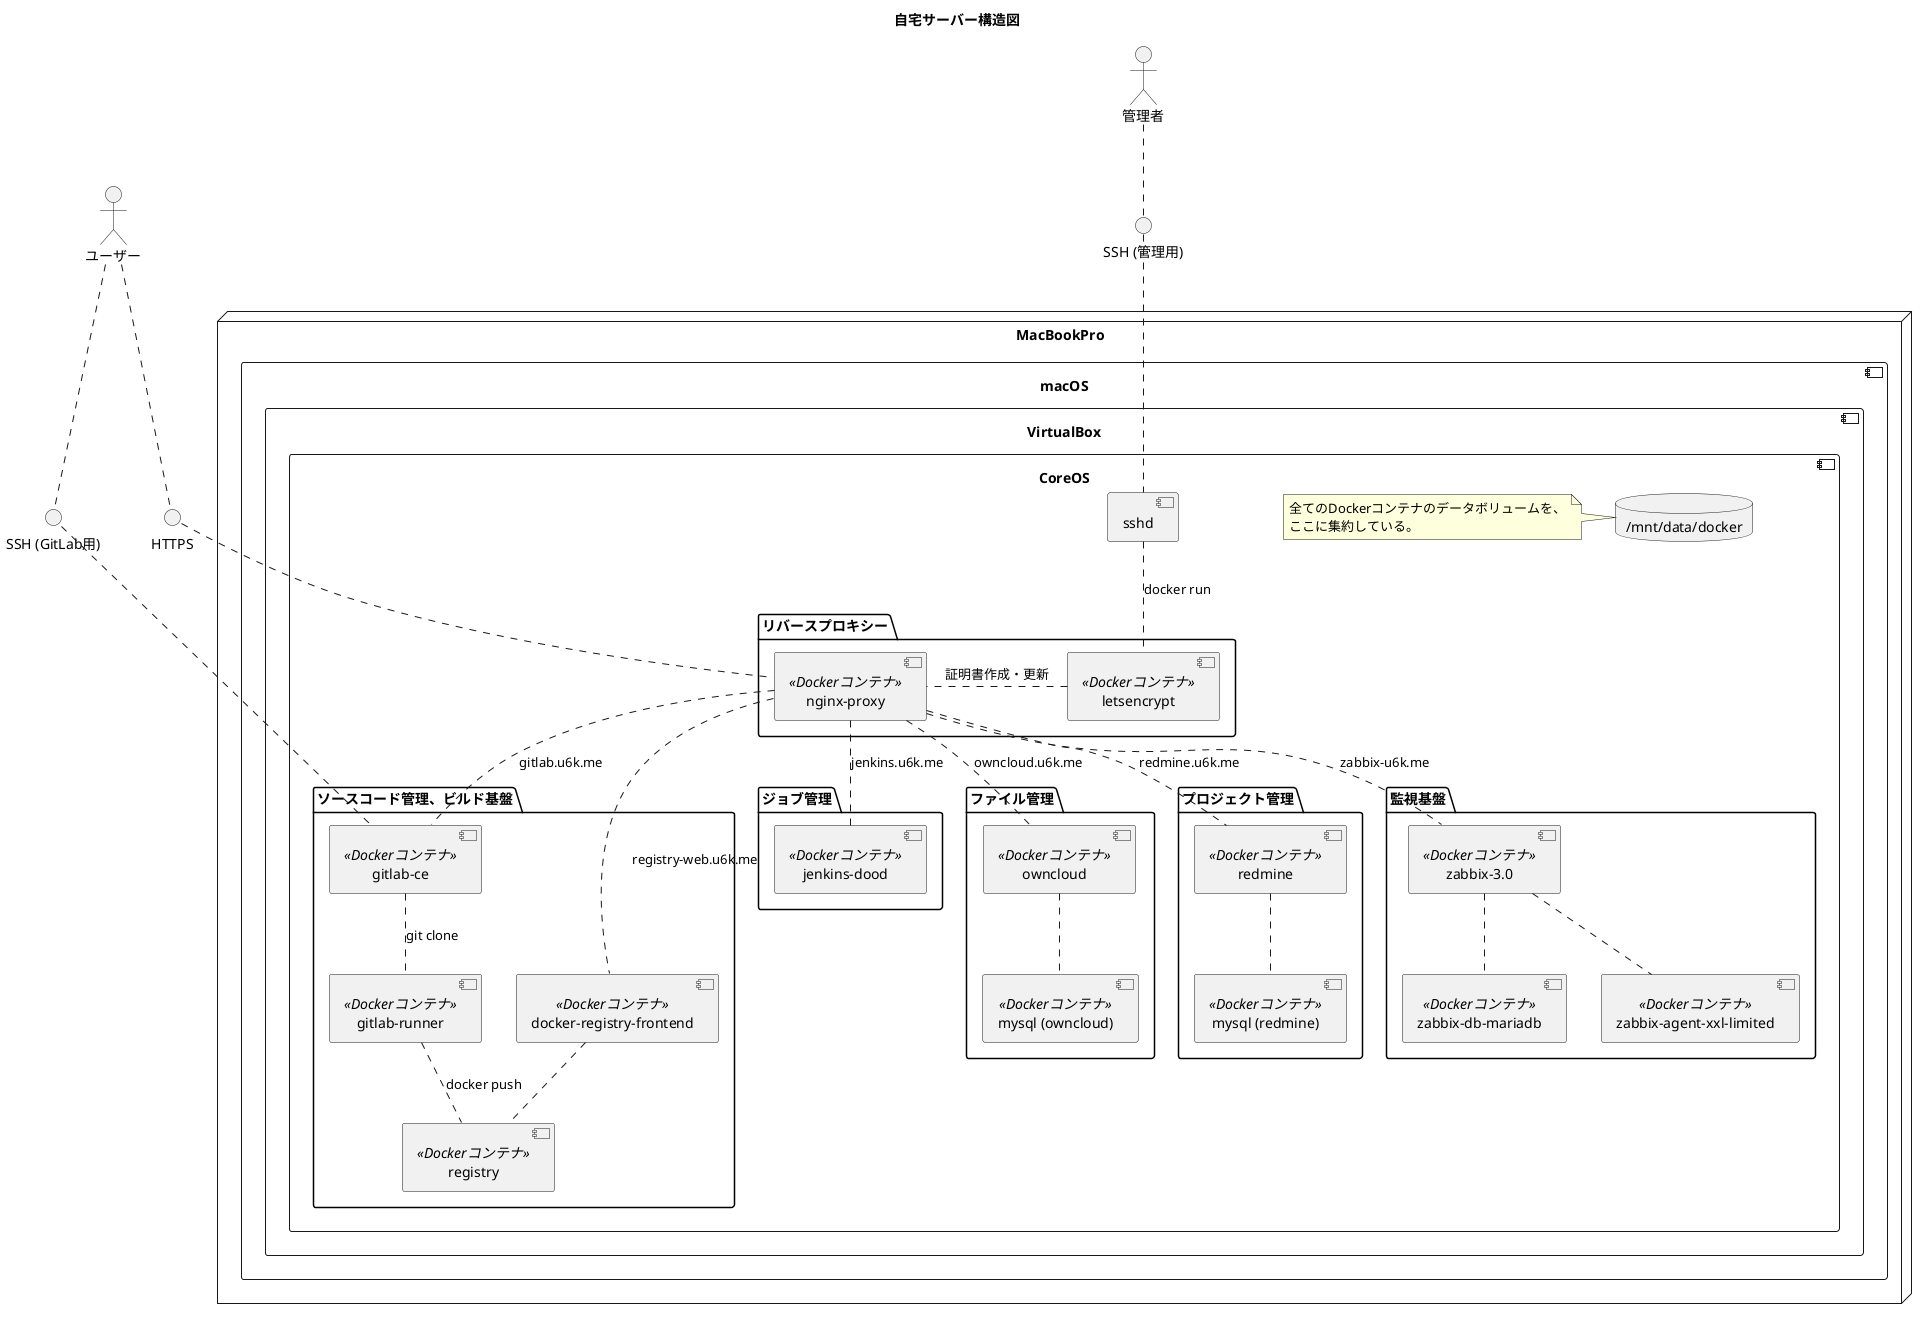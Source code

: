 @startuml

title: 自宅サーバー構造図

actor "ユーザー"
actor "管理者"

interface "HTTPS"
interface "SSH (管理用)"
interface "SSH (GitLab用)"

node "MacBookPro" {
    component "macOS" {
        component "VirtualBox" {
            component "CoreOS" {
                component "sshd"

                package "リバースプロキシー" {
                    [nginx-proxy] <<Dockerコンテナ>>
                    [letsencrypt] <<Dockerコンテナ>>
                }

                package "ソースコード管理、ビルド基盤" {
                    [gitlab-ce] <<Dockerコンテナ>>
                    [gitlab-runner] <<Dockerコンテナ>>
                    [registry] <<Dockerコンテナ>>
                    [docker-registry-frontend] <<Dockerコンテナ>>
                }

                package "ジョブ管理" {
                    [jenkins-dood] <<Dockerコンテナ>>
                }

                package "ファイル管理" {
                    [owncloud] <<Dockerコンテナ>>
                    [mysql (owncloud)] <<Dockerコンテナ>>
                }

                package "プロジェクト管理" {
                    [redmine] <<Dockerコンテナ>>
                    [mysql (redmine)] <<Dockerコンテナ>>
                }

                package "監視基盤" {
                    [zabbix-3.0] <<Dockerコンテナ>>
                    [zabbix-db-mariadb] <<Dockerコンテナ>>
                    [zabbix-agent-xxl-limited] <<Dockerコンテナ>>
                }

                database "/mnt/data/docker"
                note left : 全てのDockerコンテナのデータボリュームを、\nここに集約している。
            }
        }
    }
}

[ユーザー] .down. [HTTPS]
[ユーザー] .down. [SSH (GitLab用)]
[管理者] .down. [SSH (管理用)]

[HTTPS] .down. [nginx-proxy]
[SSH (GitLab用)] .down. [gitlab-ce]
[SSH (管理用)] .down. [sshd]

[sshd] .. [letsencrypt] : docker run
[nginx-proxy] .left. [letsencrypt] : 証明書作成・更新

[nginx-proxy] .down. [gitlab-ce] : gitlab.u6k.me
[gitlab-runner] .up. [gitlab-ce] : git clone
[gitlab-runner] .. [registry] : docker push
[nginx-proxy] .down. [docker-registry-frontend] : registry-web.u6k.me
[docker-registry-frontend] .. [registry]

[nginx-proxy] .down. [jenkins-dood] : jenkins.u6k.me

[nginx-proxy] .down. [owncloud] : owncloud.u6k.me
[owncloud] .. [mysql (owncloud)]

[nginx-proxy] .down. [redmine] : redmine.u6k.me
[redmine] .. [mysql (redmine)]

[nginx-proxy] .down. [zabbix-3.0] : zabbix-u6k.me
[zabbix-3.0] .. [zabbix-db-mariadb]
[zabbix-3.0] .. [zabbix-agent-xxl-limited]

@enduml
